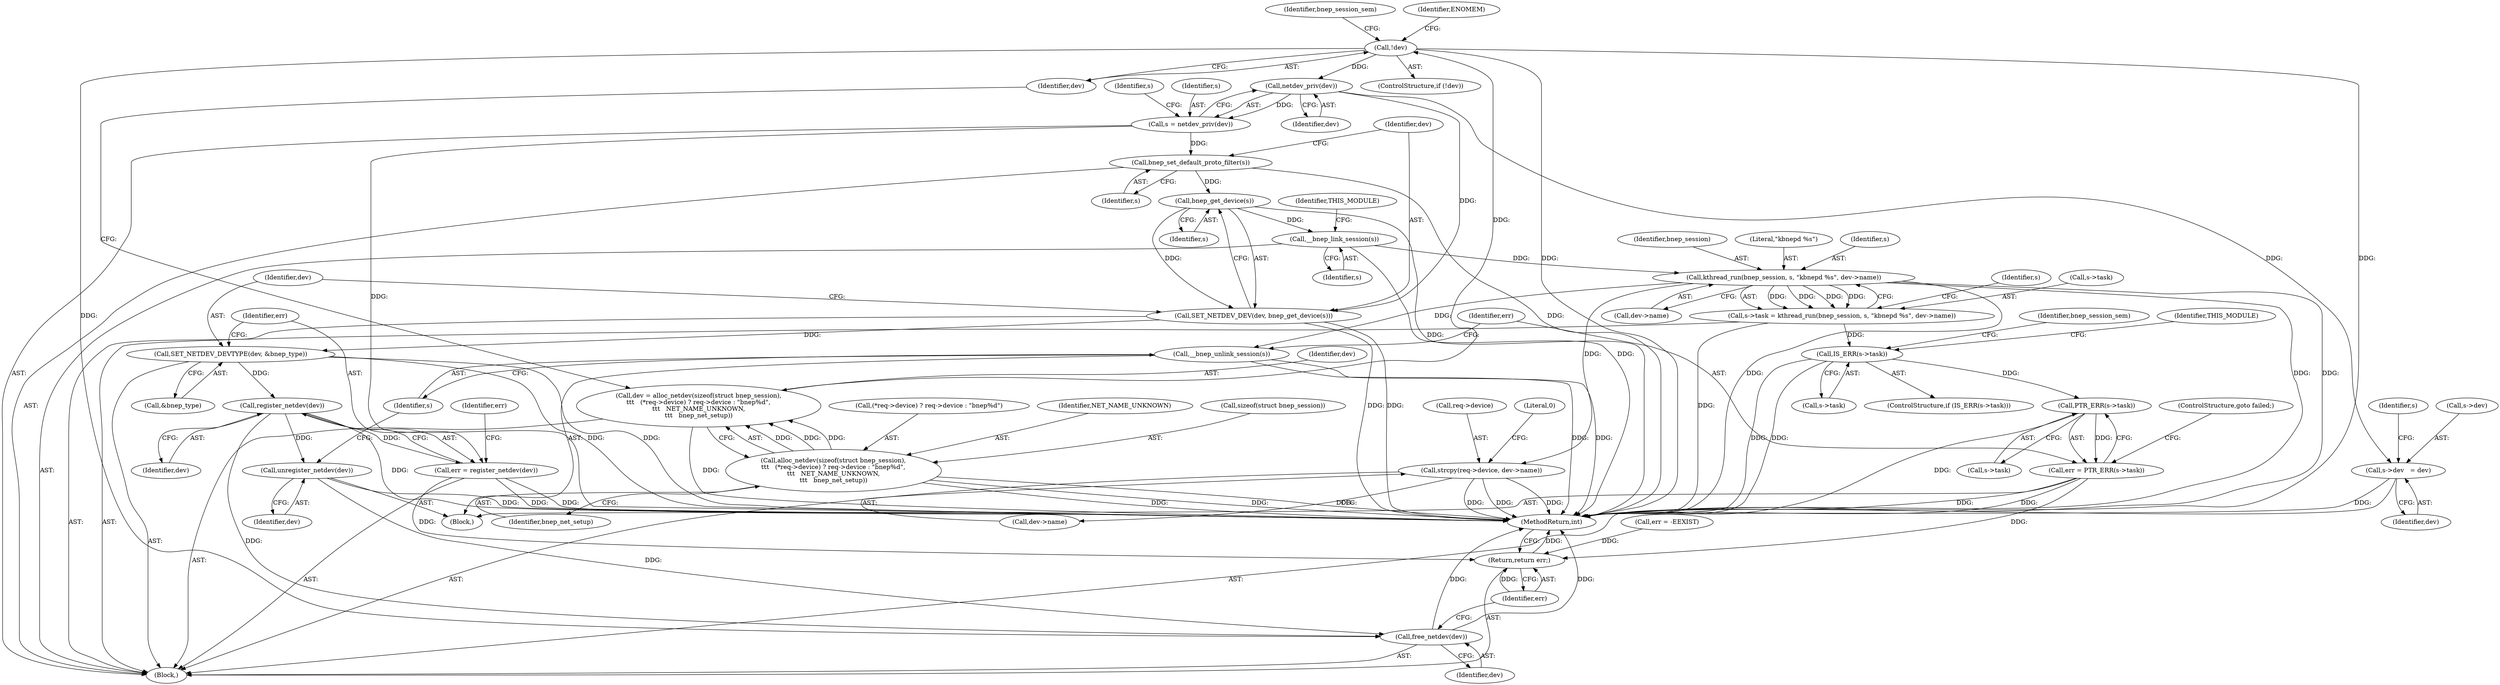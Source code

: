 digraph "0_linux_71bb99a02b32b4cc4265118e85f6035ca72923f0@pointer" {
"1000167" [label="(Call,!dev)"];
"1000150" [label="(Call,dev = alloc_netdev(sizeof(struct bnep_session),\n\t\t\t   (*req->device) ? req->device : \"bnep%d\",\n\t\t\t   NET_NAME_UNKNOWN,\n\t\t\t   bnep_net_setup))"];
"1000152" [label="(Call,alloc_netdev(sizeof(struct bnep_session),\n\t\t\t   (*req->device) ? req->device : \"bnep%d\",\n\t\t\t   NET_NAME_UNKNOWN,\n\t\t\t   bnep_net_setup))"];
"1000195" [label="(Call,netdev_priv(dev))"];
"1000193" [label="(Call,s = netdev_priv(dev))"];
"1000265" [label="(Call,bnep_set_default_proto_filter(s))"];
"1000269" [label="(Call,bnep_get_device(s))"];
"1000267" [label="(Call,SET_NETDEV_DEV(dev, bnep_get_device(s)))"];
"1000271" [label="(Call,SET_NETDEV_DEVTYPE(dev, &bnep_type))"];
"1000277" [label="(Call,register_netdev(dev))"];
"1000275" [label="(Call,err = register_netdev(dev))"];
"1000334" [label="(Return,return err;)"];
"1000305" [label="(Call,unregister_netdev(dev))"];
"1000332" [label="(Call,free_netdev(dev))"];
"1000282" [label="(Call,__bnep_link_session(s))"];
"1000290" [label="(Call,kthread_run(bnep_session, s, \"kbnepd %s\", dev->name))"];
"1000286" [label="(Call,s->task = kthread_run(bnep_session, s, \"kbnepd %s\", dev->name))"];
"1000298" [label="(Call,IS_ERR(s->task))"];
"1000311" [label="(Call,PTR_ERR(s->task))"];
"1000309" [label="(Call,err = PTR_ERR(s->task))"];
"1000307" [label="(Call,__bnep_unlink_session(s))"];
"1000319" [label="(Call,strcpy(req->device, dev->name))"];
"1000225" [label="(Call,s->dev   = dev)"];
"1000290" [label="(Call,kthread_run(bnep_session, s, \"kbnepd %s\", dev->name))"];
"1000268" [label="(Identifier,dev)"];
"1000270" [label="(Identifier,s)"];
"1000309" [label="(Call,err = PTR_ERR(s->task))"];
"1000283" [label="(Identifier,s)"];
"1000300" [label="(Identifier,s)"];
"1000302" [label="(Block,)"];
"1000311" [label="(Call,PTR_ERR(s->task))"];
"1000286" [label="(Call,s->task = kthread_run(bnep_session, s, \"kbnepd %s\", dev->name))"];
"1000333" [label="(Identifier,dev)"];
"1000277" [label="(Call,register_netdev(dev))"];
"1000327" [label="(Literal,0)"];
"1000332" [label="(Call,free_netdev(dev))"];
"1000165" [label="(Identifier,bnep_net_setup)"];
"1000232" [label="(Identifier,s)"];
"1000193" [label="(Call,s = netdev_priv(dev))"];
"1000278" [label="(Identifier,dev)"];
"1000334" [label="(Return,return err;)"];
"1000335" [label="(Identifier,err)"];
"1000285" [label="(Identifier,THIS_MODULE)"];
"1000265" [label="(Call,bnep_set_default_proto_filter(s))"];
"1000287" [label="(Call,s->task)"];
"1000150" [label="(Call,dev = alloc_netdev(sizeof(struct bnep_session),\n\t\t\t   (*req->device) ? req->device : \"bnep%d\",\n\t\t\t   NET_NAME_UNKNOWN,\n\t\t\t   bnep_net_setup))"];
"1000304" [label="(Identifier,THIS_MODULE)"];
"1000282" [label="(Call,__bnep_link_session(s))"];
"1000319" [label="(Call,strcpy(req->device, dev->name))"];
"1000315" [label="(ControlStructure,goto failed;)"];
"1000155" [label="(Call,(*req->device) ? req->device : \"bnep%d\")"];
"1000320" [label="(Call,req->device)"];
"1000164" [label="(Identifier,NET_NAME_UNKNOWN)"];
"1000168" [label="(Identifier,dev)"];
"1000305" [label="(Call,unregister_netdev(dev))"];
"1000269" [label="(Call,bnep_get_device(s))"];
"1000271" [label="(Call,SET_NETDEV_DEVTYPE(dev, &bnep_type))"];
"1000306" [label="(Identifier,dev)"];
"1000318" [label="(Identifier,bnep_session_sem)"];
"1000226" [label="(Call,s->dev)"];
"1000273" [label="(Call,&bnep_type)"];
"1000152" [label="(Call,alloc_netdev(sizeof(struct bnep_session),\n\t\t\t   (*req->device) ? req->device : \"bnep%d\",\n\t\t\t   NET_NAME_UNKNOWN,\n\t\t\t   bnep_net_setup))"];
"1000166" [label="(ControlStructure,if (!dev))"];
"1000275" [label="(Call,err = register_netdev(dev))"];
"1000299" [label="(Call,s->task)"];
"1000297" [label="(ControlStructure,if (IS_ERR(s->task)))"];
"1000294" [label="(Call,dev->name)"];
"1000293" [label="(Literal,\"kbnepd %s\")"];
"1000194" [label="(Identifier,s)"];
"1000167" [label="(Call,!dev)"];
"1000292" [label="(Identifier,s)"];
"1000312" [label="(Call,s->task)"];
"1000195" [label="(Call,netdev_priv(dev))"];
"1000108" [label="(Block,)"];
"1000196" [label="(Identifier,dev)"];
"1000174" [label="(Identifier,bnep_session_sem)"];
"1000229" [label="(Identifier,dev)"];
"1000225" [label="(Call,s->dev   = dev)"];
"1000276" [label="(Identifier,err)"];
"1000308" [label="(Identifier,s)"];
"1000188" [label="(Call,err = -EEXIST)"];
"1000307" [label="(Call,__bnep_unlink_session(s))"];
"1000267" [label="(Call,SET_NETDEV_DEV(dev, bnep_get_device(s)))"];
"1000153" [label="(Call,sizeof(struct bnep_session))"];
"1000298" [label="(Call,IS_ERR(s->task))"];
"1000171" [label="(Identifier,ENOMEM)"];
"1000323" [label="(Call,dev->name)"];
"1000291" [label="(Identifier,bnep_session)"];
"1000151" [label="(Identifier,dev)"];
"1000272" [label="(Identifier,dev)"];
"1000280" [label="(Identifier,err)"];
"1000310" [label="(Identifier,err)"];
"1000200" [label="(Identifier,s)"];
"1000336" [label="(MethodReturn,int)"];
"1000266" [label="(Identifier,s)"];
"1000167" -> "1000166"  [label="AST: "];
"1000167" -> "1000168"  [label="CFG: "];
"1000168" -> "1000167"  [label="AST: "];
"1000171" -> "1000167"  [label="CFG: "];
"1000174" -> "1000167"  [label="CFG: "];
"1000167" -> "1000336"  [label="DDG: "];
"1000167" -> "1000336"  [label="DDG: "];
"1000150" -> "1000167"  [label="DDG: "];
"1000167" -> "1000195"  [label="DDG: "];
"1000167" -> "1000332"  [label="DDG: "];
"1000150" -> "1000108"  [label="AST: "];
"1000150" -> "1000152"  [label="CFG: "];
"1000151" -> "1000150"  [label="AST: "];
"1000152" -> "1000150"  [label="AST: "];
"1000168" -> "1000150"  [label="CFG: "];
"1000150" -> "1000336"  [label="DDG: "];
"1000152" -> "1000150"  [label="DDG: "];
"1000152" -> "1000150"  [label="DDG: "];
"1000152" -> "1000150"  [label="DDG: "];
"1000152" -> "1000165"  [label="CFG: "];
"1000153" -> "1000152"  [label="AST: "];
"1000155" -> "1000152"  [label="AST: "];
"1000164" -> "1000152"  [label="AST: "];
"1000165" -> "1000152"  [label="AST: "];
"1000152" -> "1000336"  [label="DDG: "];
"1000152" -> "1000336"  [label="DDG: "];
"1000152" -> "1000336"  [label="DDG: "];
"1000195" -> "1000193"  [label="AST: "];
"1000195" -> "1000196"  [label="CFG: "];
"1000196" -> "1000195"  [label="AST: "];
"1000193" -> "1000195"  [label="CFG: "];
"1000195" -> "1000193"  [label="DDG: "];
"1000195" -> "1000225"  [label="DDG: "];
"1000195" -> "1000267"  [label="DDG: "];
"1000193" -> "1000108"  [label="AST: "];
"1000194" -> "1000193"  [label="AST: "];
"1000200" -> "1000193"  [label="CFG: "];
"1000193" -> "1000336"  [label="DDG: "];
"1000193" -> "1000265"  [label="DDG: "];
"1000265" -> "1000108"  [label="AST: "];
"1000265" -> "1000266"  [label="CFG: "];
"1000266" -> "1000265"  [label="AST: "];
"1000268" -> "1000265"  [label="CFG: "];
"1000265" -> "1000336"  [label="DDG: "];
"1000265" -> "1000269"  [label="DDG: "];
"1000269" -> "1000267"  [label="AST: "];
"1000269" -> "1000270"  [label="CFG: "];
"1000270" -> "1000269"  [label="AST: "];
"1000267" -> "1000269"  [label="CFG: "];
"1000269" -> "1000336"  [label="DDG: "];
"1000269" -> "1000267"  [label="DDG: "];
"1000269" -> "1000282"  [label="DDG: "];
"1000267" -> "1000108"  [label="AST: "];
"1000268" -> "1000267"  [label="AST: "];
"1000272" -> "1000267"  [label="CFG: "];
"1000267" -> "1000336"  [label="DDG: "];
"1000267" -> "1000336"  [label="DDG: "];
"1000267" -> "1000271"  [label="DDG: "];
"1000271" -> "1000108"  [label="AST: "];
"1000271" -> "1000273"  [label="CFG: "];
"1000272" -> "1000271"  [label="AST: "];
"1000273" -> "1000271"  [label="AST: "];
"1000276" -> "1000271"  [label="CFG: "];
"1000271" -> "1000336"  [label="DDG: "];
"1000271" -> "1000336"  [label="DDG: "];
"1000271" -> "1000277"  [label="DDG: "];
"1000277" -> "1000275"  [label="AST: "];
"1000277" -> "1000278"  [label="CFG: "];
"1000278" -> "1000277"  [label="AST: "];
"1000275" -> "1000277"  [label="CFG: "];
"1000277" -> "1000336"  [label="DDG: "];
"1000277" -> "1000275"  [label="DDG: "];
"1000277" -> "1000305"  [label="DDG: "];
"1000277" -> "1000332"  [label="DDG: "];
"1000275" -> "1000108"  [label="AST: "];
"1000276" -> "1000275"  [label="AST: "];
"1000280" -> "1000275"  [label="CFG: "];
"1000275" -> "1000336"  [label="DDG: "];
"1000275" -> "1000336"  [label="DDG: "];
"1000275" -> "1000334"  [label="DDG: "];
"1000334" -> "1000108"  [label="AST: "];
"1000334" -> "1000335"  [label="CFG: "];
"1000335" -> "1000334"  [label="AST: "];
"1000336" -> "1000334"  [label="CFG: "];
"1000334" -> "1000336"  [label="DDG: "];
"1000335" -> "1000334"  [label="DDG: "];
"1000309" -> "1000334"  [label="DDG: "];
"1000188" -> "1000334"  [label="DDG: "];
"1000305" -> "1000302"  [label="AST: "];
"1000305" -> "1000306"  [label="CFG: "];
"1000306" -> "1000305"  [label="AST: "];
"1000308" -> "1000305"  [label="CFG: "];
"1000305" -> "1000336"  [label="DDG: "];
"1000305" -> "1000332"  [label="DDG: "];
"1000332" -> "1000108"  [label="AST: "];
"1000332" -> "1000333"  [label="CFG: "];
"1000333" -> "1000332"  [label="AST: "];
"1000335" -> "1000332"  [label="CFG: "];
"1000332" -> "1000336"  [label="DDG: "];
"1000332" -> "1000336"  [label="DDG: "];
"1000282" -> "1000108"  [label="AST: "];
"1000282" -> "1000283"  [label="CFG: "];
"1000283" -> "1000282"  [label="AST: "];
"1000285" -> "1000282"  [label="CFG: "];
"1000282" -> "1000336"  [label="DDG: "];
"1000282" -> "1000290"  [label="DDG: "];
"1000290" -> "1000286"  [label="AST: "];
"1000290" -> "1000294"  [label="CFG: "];
"1000291" -> "1000290"  [label="AST: "];
"1000292" -> "1000290"  [label="AST: "];
"1000293" -> "1000290"  [label="AST: "];
"1000294" -> "1000290"  [label="AST: "];
"1000286" -> "1000290"  [label="CFG: "];
"1000290" -> "1000336"  [label="DDG: "];
"1000290" -> "1000336"  [label="DDG: "];
"1000290" -> "1000336"  [label="DDG: "];
"1000290" -> "1000286"  [label="DDG: "];
"1000290" -> "1000286"  [label="DDG: "];
"1000290" -> "1000286"  [label="DDG: "];
"1000290" -> "1000286"  [label="DDG: "];
"1000290" -> "1000307"  [label="DDG: "];
"1000290" -> "1000319"  [label="DDG: "];
"1000286" -> "1000108"  [label="AST: "];
"1000287" -> "1000286"  [label="AST: "];
"1000300" -> "1000286"  [label="CFG: "];
"1000286" -> "1000336"  [label="DDG: "];
"1000286" -> "1000298"  [label="DDG: "];
"1000298" -> "1000297"  [label="AST: "];
"1000298" -> "1000299"  [label="CFG: "];
"1000299" -> "1000298"  [label="AST: "];
"1000304" -> "1000298"  [label="CFG: "];
"1000318" -> "1000298"  [label="CFG: "];
"1000298" -> "1000336"  [label="DDG: "];
"1000298" -> "1000336"  [label="DDG: "];
"1000298" -> "1000311"  [label="DDG: "];
"1000311" -> "1000309"  [label="AST: "];
"1000311" -> "1000312"  [label="CFG: "];
"1000312" -> "1000311"  [label="AST: "];
"1000309" -> "1000311"  [label="CFG: "];
"1000311" -> "1000336"  [label="DDG: "];
"1000311" -> "1000309"  [label="DDG: "];
"1000309" -> "1000302"  [label="AST: "];
"1000310" -> "1000309"  [label="AST: "];
"1000315" -> "1000309"  [label="CFG: "];
"1000309" -> "1000336"  [label="DDG: "];
"1000309" -> "1000336"  [label="DDG: "];
"1000307" -> "1000302"  [label="AST: "];
"1000307" -> "1000308"  [label="CFG: "];
"1000308" -> "1000307"  [label="AST: "];
"1000310" -> "1000307"  [label="CFG: "];
"1000307" -> "1000336"  [label="DDG: "];
"1000307" -> "1000336"  [label="DDG: "];
"1000319" -> "1000108"  [label="AST: "];
"1000319" -> "1000323"  [label="CFG: "];
"1000320" -> "1000319"  [label="AST: "];
"1000323" -> "1000319"  [label="AST: "];
"1000327" -> "1000319"  [label="CFG: "];
"1000319" -> "1000336"  [label="DDG: "];
"1000319" -> "1000336"  [label="DDG: "];
"1000319" -> "1000336"  [label="DDG: "];
"1000225" -> "1000108"  [label="AST: "];
"1000225" -> "1000229"  [label="CFG: "];
"1000226" -> "1000225"  [label="AST: "];
"1000229" -> "1000225"  [label="AST: "];
"1000232" -> "1000225"  [label="CFG: "];
"1000225" -> "1000336"  [label="DDG: "];
}
